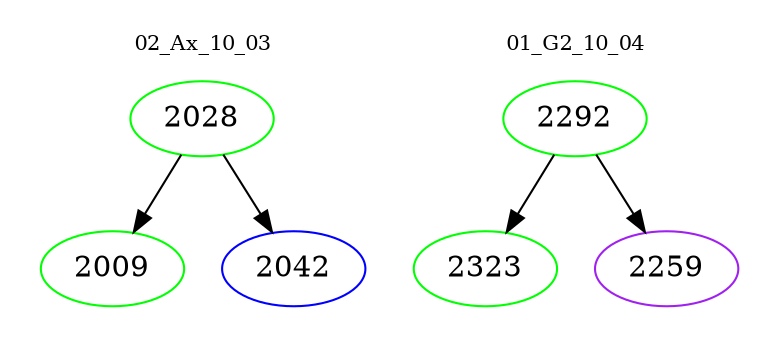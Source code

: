 digraph{
subgraph cluster_0 {
color = white
label = "02_Ax_10_03";
fontsize=10;
T0_2028 [label="2028", color="green"]
T0_2028 -> T0_2009 [color="black"]
T0_2009 [label="2009", color="green"]
T0_2028 -> T0_2042 [color="black"]
T0_2042 [label="2042", color="blue"]
}
subgraph cluster_1 {
color = white
label = "01_G2_10_04";
fontsize=10;
T1_2292 [label="2292", color="green"]
T1_2292 -> T1_2323 [color="black"]
T1_2323 [label="2323", color="green"]
T1_2292 -> T1_2259 [color="black"]
T1_2259 [label="2259", color="purple"]
}
}
